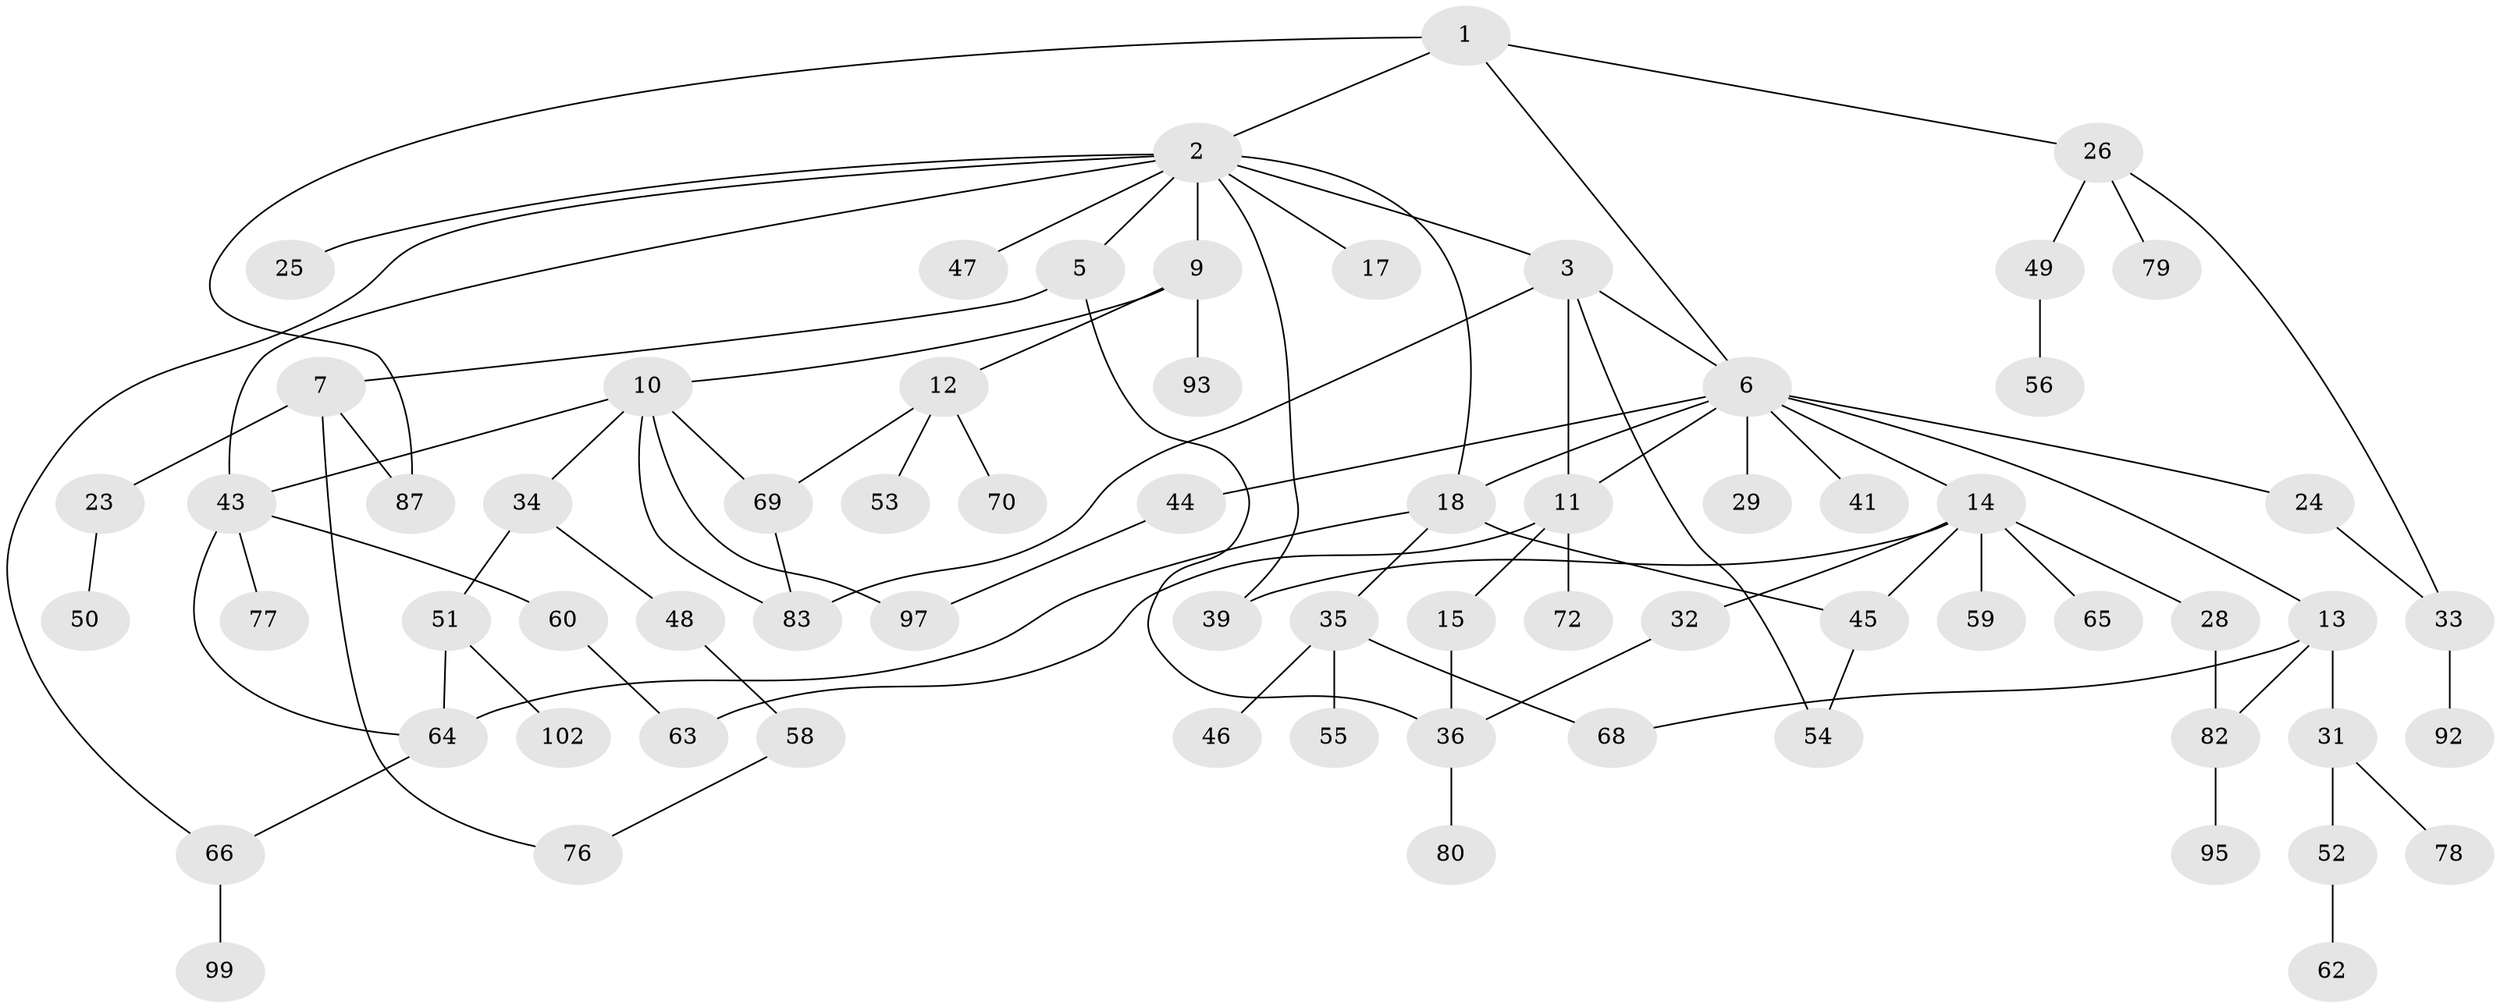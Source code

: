 // original degree distribution, {2: 0.3592233009708738, 8: 0.009708737864077669, 4: 0.13592233009708737, 3: 0.1262135922330097, 7: 0.009708737864077669, 5: 0.05825242718446602, 6: 0.009708737864077669, 1: 0.2912621359223301}
// Generated by graph-tools (version 1.1) at 2025/10/02/27/25 16:10:55]
// undirected, 69 vertices, 90 edges
graph export_dot {
graph [start="1"]
  node [color=gray90,style=filled];
  1 [super="+4"];
  2 [super="+8"];
  3 [super="+85"];
  5;
  6 [super="+22"];
  7;
  9 [super="+21"];
  10 [super="+19"];
  11 [super="+40"];
  12 [super="+16"];
  13;
  14 [super="+20"];
  15 [super="+100"];
  17;
  18 [super="+27"];
  23 [super="+38"];
  24;
  25;
  26 [super="+30"];
  28;
  29;
  31 [super="+67"];
  32;
  33 [super="+71"];
  34 [super="+42"];
  35 [super="+84"];
  36 [super="+37"];
  39 [super="+61"];
  41 [super="+73"];
  43 [super="+57"];
  44 [super="+75"];
  45 [super="+81"];
  46;
  47 [super="+86"];
  48;
  49;
  50;
  51 [super="+91"];
  52;
  53;
  54;
  55;
  56;
  58;
  59;
  60 [super="+96"];
  62;
  63 [super="+101"];
  64 [super="+94"];
  65;
  66 [super="+89"];
  68;
  69;
  70;
  72 [super="+74"];
  76 [super="+98"];
  77;
  78;
  79;
  80;
  82 [super="+90"];
  83 [super="+88"];
  87 [super="+103"];
  92;
  93;
  95;
  97;
  99;
  102;
  1 -- 2;
  1 -- 26;
  1 -- 6;
  1 -- 87;
  2 -- 3;
  2 -- 5;
  2 -- 18;
  2 -- 25;
  2 -- 66;
  2 -- 17;
  2 -- 39;
  2 -- 9;
  2 -- 47;
  2 -- 43;
  3 -- 83;
  3 -- 54;
  3 -- 11;
  3 -- 6;
  5 -- 7;
  5 -- 36;
  6 -- 11;
  6 -- 13;
  6 -- 14;
  6 -- 44;
  6 -- 18;
  6 -- 24;
  6 -- 41;
  6 -- 29;
  7 -- 23;
  7 -- 76;
  7 -- 87;
  9 -- 10;
  9 -- 12;
  9 -- 93;
  10 -- 34;
  10 -- 43;
  10 -- 97;
  10 -- 83;
  10 -- 69;
  11 -- 15;
  11 -- 72;
  11 -- 63;
  12 -- 69;
  12 -- 70;
  12 -- 53;
  13 -- 31;
  13 -- 68;
  13 -- 82;
  14 -- 28;
  14 -- 32;
  14 -- 39;
  14 -- 65;
  14 -- 59;
  14 -- 45;
  15 -- 36;
  18 -- 45;
  18 -- 64;
  18 -- 35;
  23 -- 50;
  24 -- 33;
  26 -- 49;
  26 -- 79;
  26 -- 33;
  28 -- 82;
  31 -- 52;
  31 -- 78;
  32 -- 36;
  33 -- 92;
  34 -- 48;
  34 -- 51;
  35 -- 46;
  35 -- 55;
  35 -- 68;
  36 -- 80;
  43 -- 60;
  43 -- 77;
  43 -- 64;
  44 -- 97;
  45 -- 54;
  48 -- 58;
  49 -- 56;
  51 -- 64;
  51 -- 102;
  52 -- 62;
  58 -- 76;
  60 -- 63 [weight=2];
  64 -- 66;
  66 -- 99;
  69 -- 83;
  82 -- 95;
}
